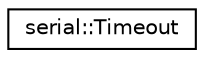 digraph "Graphical Class Hierarchy"
{
 // LATEX_PDF_SIZE
  edge [fontname="Helvetica",fontsize="10",labelfontname="Helvetica",labelfontsize="10"];
  node [fontname="Helvetica",fontsize="10",shape=record];
  rankdir="LR";
  Node0 [label="serial::Timeout",height=0.2,width=0.4,color="black", fillcolor="white", style="filled",URL="$structserial_1_1_timeout.html",tooltip=" "];
}
